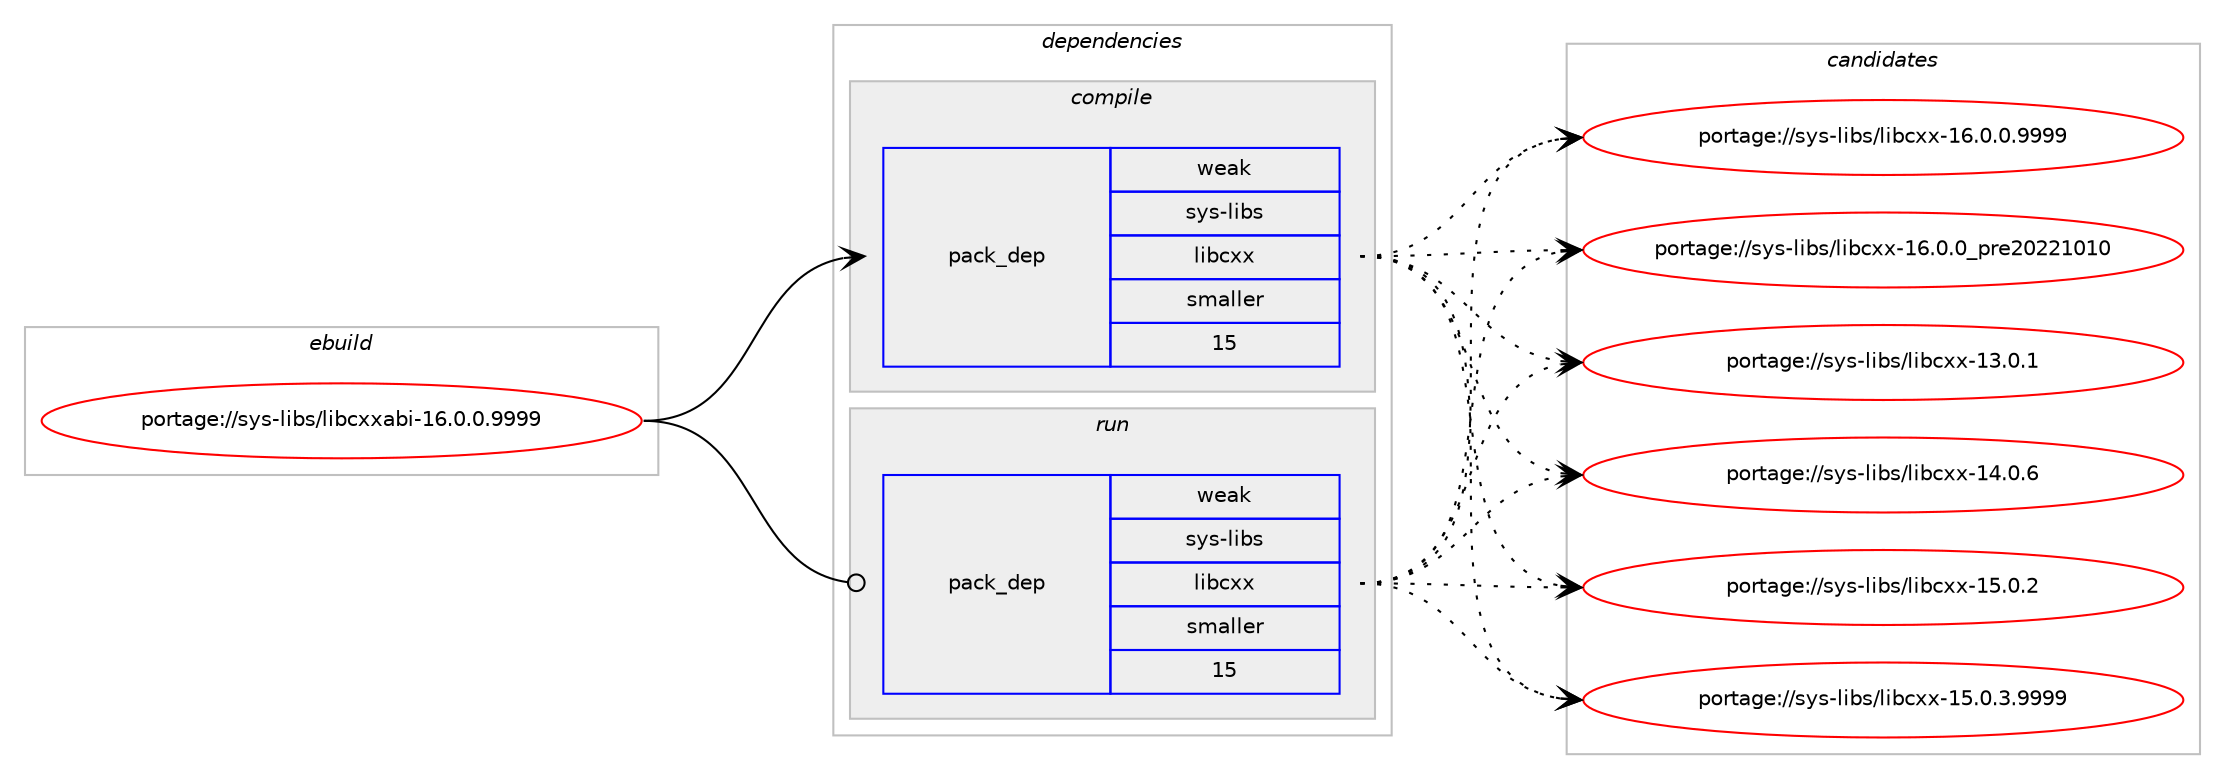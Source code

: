 digraph prolog {

# *************
# Graph options
# *************

newrank=true;
concentrate=true;
compound=true;
graph [rankdir=LR,fontname=Helvetica,fontsize=10,ranksep=1.5];#, ranksep=2.5, nodesep=0.2];
edge  [arrowhead=vee];
node  [fontname=Helvetica,fontsize=10];

# **********
# The ebuild
# **********

subgraph cluster_leftcol {
color=gray;
rank=same;
label=<<i>ebuild</i>>;
id [label="portage://sys-libs/libcxxabi-16.0.0.9999", color=red, width=4, href="../sys-libs/libcxxabi-16.0.0.9999.svg"];
}

# ****************
# The dependencies
# ****************

subgraph cluster_midcol {
color=gray;
label=<<i>dependencies</i>>;
subgraph cluster_compile {
fillcolor="#eeeeee";
style=filled;
label=<<i>compile</i>>;
# *** BEGIN UNKNOWN DEPENDENCY TYPE (TODO) ***
# id -> package_dependency(portage://sys-libs/libcxxabi-16.0.0.9999,install,no,sys-devel,llvm,none,[,,],[slot(16)],[])
# *** END UNKNOWN DEPENDENCY TYPE (TODO) ***

# *** BEGIN UNKNOWN DEPENDENCY TYPE (TODO) ***
# id -> package_dependency(portage://sys-libs/libcxxabi-16.0.0.9999,install,strong,sys-devel,llvm,none,[,,],[slot(0)],[])
# *** END UNKNOWN DEPENDENCY TYPE (TODO) ***

subgraph pack178 {
dependency423 [label=<<TABLE BORDER="0" CELLBORDER="1" CELLSPACING="0" CELLPADDING="4" WIDTH="220"><TR><TD ROWSPAN="6" CELLPADDING="30">pack_dep</TD></TR><TR><TD WIDTH="110">weak</TD></TR><TR><TD>sys-libs</TD></TR><TR><TD>libcxx</TD></TR><TR><TD>smaller</TD></TR><TR><TD>15</TD></TR></TABLE>>, shape=none, color=blue];
}
id:e -> dependency423:w [weight=20,style="solid",arrowhead="vee"];
}
subgraph cluster_compileandrun {
fillcolor="#eeeeee";
style=filled;
label=<<i>compile and run</i>>;
}
subgraph cluster_run {
fillcolor="#eeeeee";
style=filled;
label=<<i>run</i>>;
subgraph pack179 {
dependency424 [label=<<TABLE BORDER="0" CELLBORDER="1" CELLSPACING="0" CELLPADDING="4" WIDTH="220"><TR><TD ROWSPAN="6" CELLPADDING="30">pack_dep</TD></TR><TR><TD WIDTH="110">weak</TD></TR><TR><TD>sys-libs</TD></TR><TR><TD>libcxx</TD></TR><TR><TD>smaller</TD></TR><TR><TD>15</TD></TR></TABLE>>, shape=none, color=blue];
}
id:e -> dependency424:w [weight=20,style="solid",arrowhead="odot"];
}
}

# **************
# The candidates
# **************

subgraph cluster_choices {
rank=same;
color=gray;
label=<<i>candidates</i>>;

subgraph choice178 {
color=black;
nodesep=1;
choice115121115451081059811547108105989912012045495146484649 [label="portage://sys-libs/libcxx-13.0.1", color=red, width=4,href="../sys-libs/libcxx-13.0.1.svg"];
choice115121115451081059811547108105989912012045495246484654 [label="portage://sys-libs/libcxx-14.0.6", color=red, width=4,href="../sys-libs/libcxx-14.0.6.svg"];
choice115121115451081059811547108105989912012045495346484650 [label="portage://sys-libs/libcxx-15.0.2", color=red, width=4,href="../sys-libs/libcxx-15.0.2.svg"];
choice1151211154510810598115471081059899120120454953464846514657575757 [label="portage://sys-libs/libcxx-15.0.3.9999", color=red, width=4,href="../sys-libs/libcxx-15.0.3.9999.svg"];
choice1151211154510810598115471081059899120120454954464846484657575757 [label="portage://sys-libs/libcxx-16.0.0.9999", color=red, width=4,href="../sys-libs/libcxx-16.0.0.9999.svg"];
choice115121115451081059811547108105989912012045495446484648951121141015048505049484948 [label="portage://sys-libs/libcxx-16.0.0_pre20221010", color=red, width=4,href="../sys-libs/libcxx-16.0.0_pre20221010.svg"];
dependency423:e -> choice115121115451081059811547108105989912012045495146484649:w [style=dotted,weight="100"];
dependency423:e -> choice115121115451081059811547108105989912012045495246484654:w [style=dotted,weight="100"];
dependency423:e -> choice115121115451081059811547108105989912012045495346484650:w [style=dotted,weight="100"];
dependency423:e -> choice1151211154510810598115471081059899120120454953464846514657575757:w [style=dotted,weight="100"];
dependency423:e -> choice1151211154510810598115471081059899120120454954464846484657575757:w [style=dotted,weight="100"];
dependency423:e -> choice115121115451081059811547108105989912012045495446484648951121141015048505049484948:w [style=dotted,weight="100"];
}
subgraph choice179 {
color=black;
nodesep=1;
choice115121115451081059811547108105989912012045495146484649 [label="portage://sys-libs/libcxx-13.0.1", color=red, width=4,href="../sys-libs/libcxx-13.0.1.svg"];
choice115121115451081059811547108105989912012045495246484654 [label="portage://sys-libs/libcxx-14.0.6", color=red, width=4,href="../sys-libs/libcxx-14.0.6.svg"];
choice115121115451081059811547108105989912012045495346484650 [label="portage://sys-libs/libcxx-15.0.2", color=red, width=4,href="../sys-libs/libcxx-15.0.2.svg"];
choice1151211154510810598115471081059899120120454953464846514657575757 [label="portage://sys-libs/libcxx-15.0.3.9999", color=red, width=4,href="../sys-libs/libcxx-15.0.3.9999.svg"];
choice1151211154510810598115471081059899120120454954464846484657575757 [label="portage://sys-libs/libcxx-16.0.0.9999", color=red, width=4,href="../sys-libs/libcxx-16.0.0.9999.svg"];
choice115121115451081059811547108105989912012045495446484648951121141015048505049484948 [label="portage://sys-libs/libcxx-16.0.0_pre20221010", color=red, width=4,href="../sys-libs/libcxx-16.0.0_pre20221010.svg"];
dependency424:e -> choice115121115451081059811547108105989912012045495146484649:w [style=dotted,weight="100"];
dependency424:e -> choice115121115451081059811547108105989912012045495246484654:w [style=dotted,weight="100"];
dependency424:e -> choice115121115451081059811547108105989912012045495346484650:w [style=dotted,weight="100"];
dependency424:e -> choice1151211154510810598115471081059899120120454953464846514657575757:w [style=dotted,weight="100"];
dependency424:e -> choice1151211154510810598115471081059899120120454954464846484657575757:w [style=dotted,weight="100"];
dependency424:e -> choice115121115451081059811547108105989912012045495446484648951121141015048505049484948:w [style=dotted,weight="100"];
}
}

}

